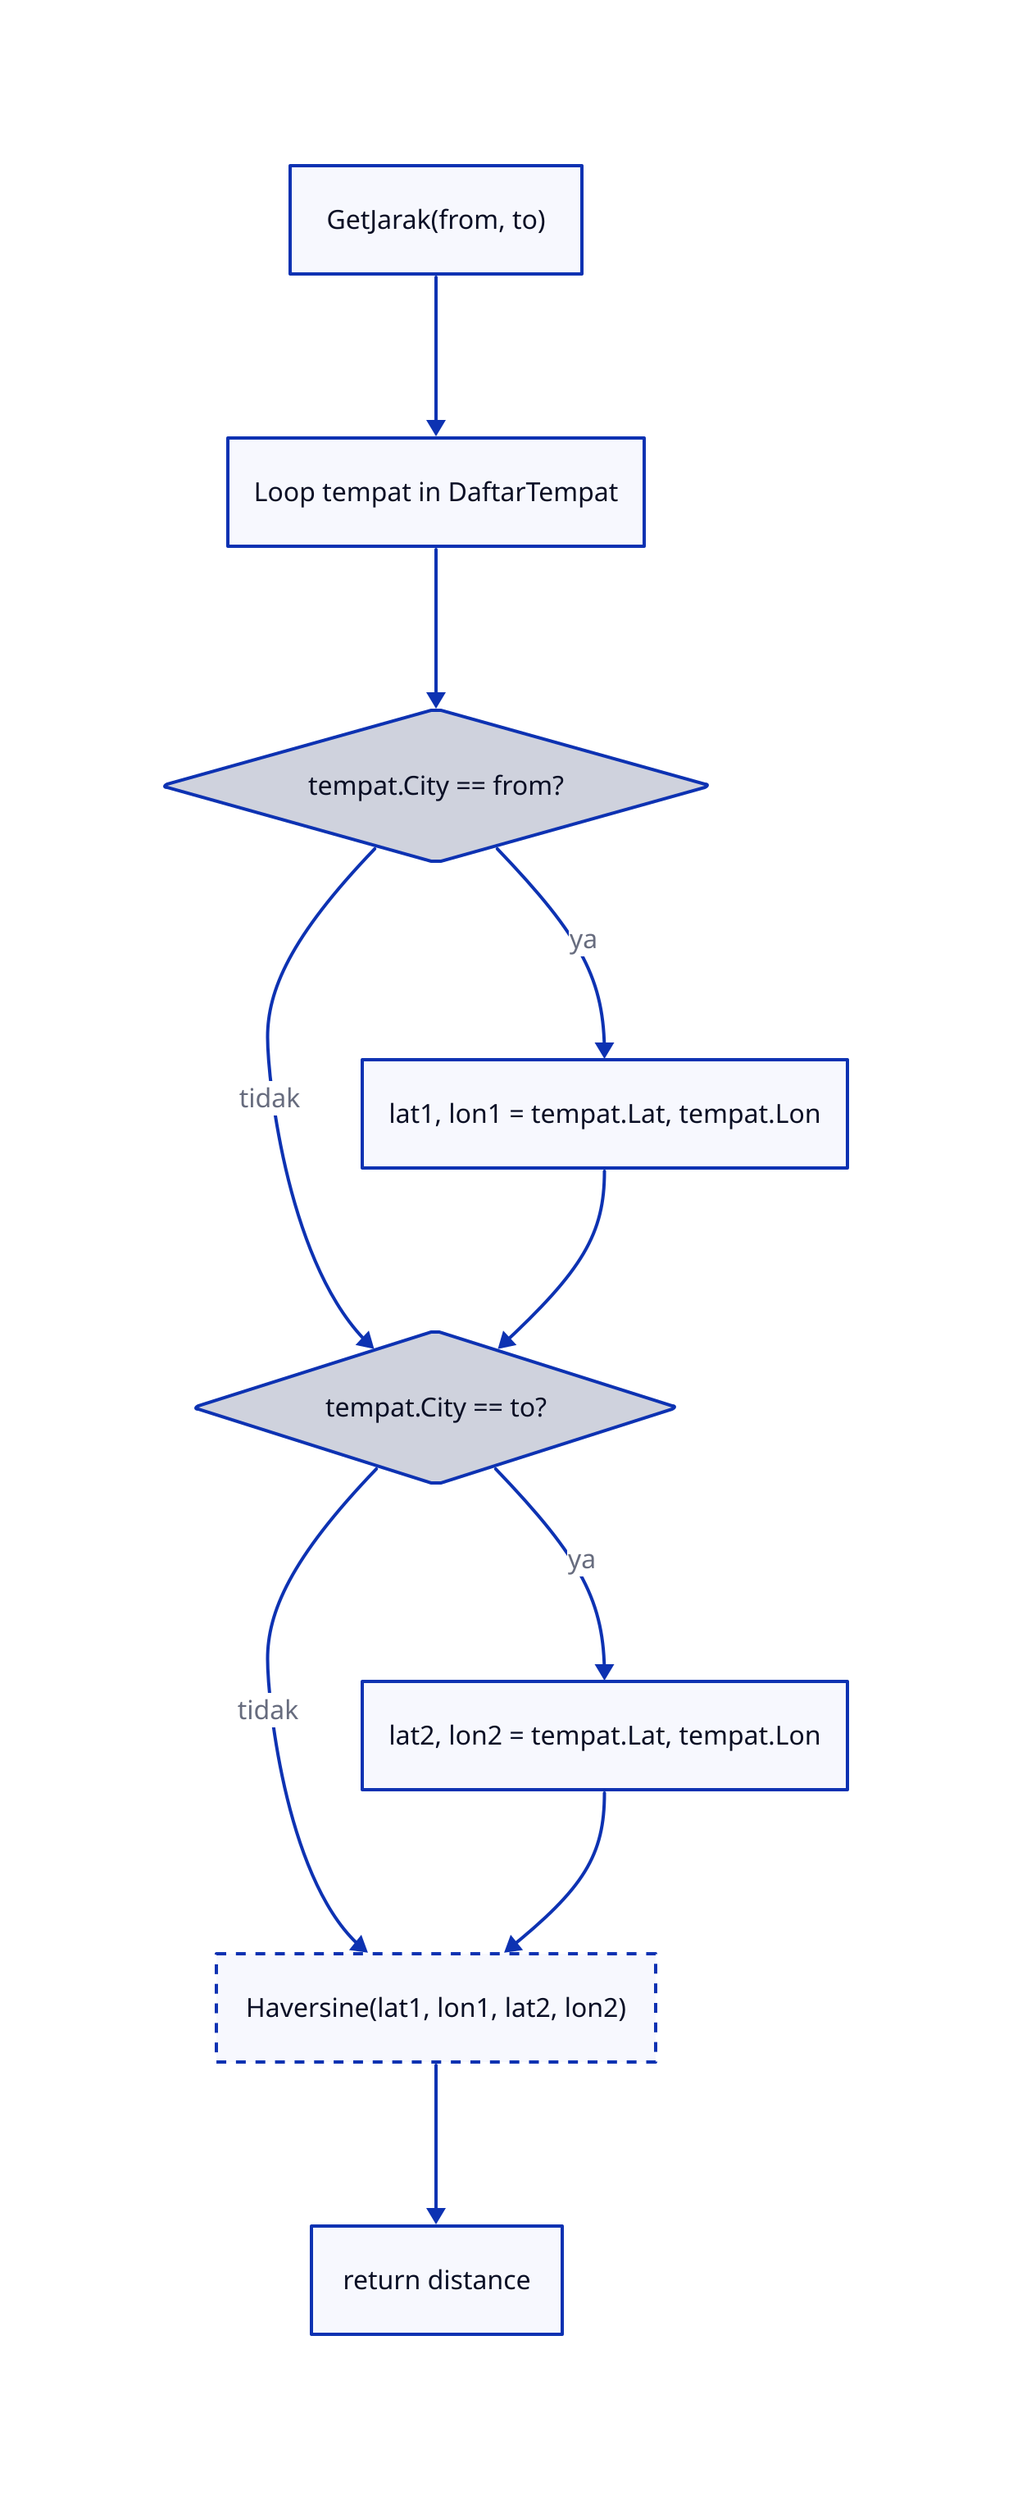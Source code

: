 GetJarak: {
  label: "GetJarak(from, to)"
  shape: rectangle
}

loopTempat: {
  label: "Loop tempat in DaftarTempat"
  shape: rectangle
}

checkFrom: {
  label: "tempat.City == from?"
  shape: diamond
}

setFromCoords: {
  label: "lat1, lon1 = tempat.Lat, tempat.Lon"
  shape: rectangle
}

checkTo: {
  label: "tempat.City == to?"
  shape: diamond
}

setToCoords: {
  label: "lat2, lon2 = tempat.Lat, tempat.Lon"
  shape: rectangle
}

callHaversine: {
  label: "Haversine(lat1, lon1, lat2, lon2)"
  shape: rectangle
  style: {
    stroke-dash: 3
  }
}

returnResult: {
  label: "return distance"
  shape: rectangle
}

GetJarak -> loopTempat
loopTempat -> checkFrom
checkFrom -> setFromCoords: ya
checkFrom -> checkTo: tidak
setFromCoords -> checkTo
checkTo -> setToCoords: ya
checkTo -> callHaversine: tidak
setToCoords -> callHaversine
callHaversine -> returnResult
